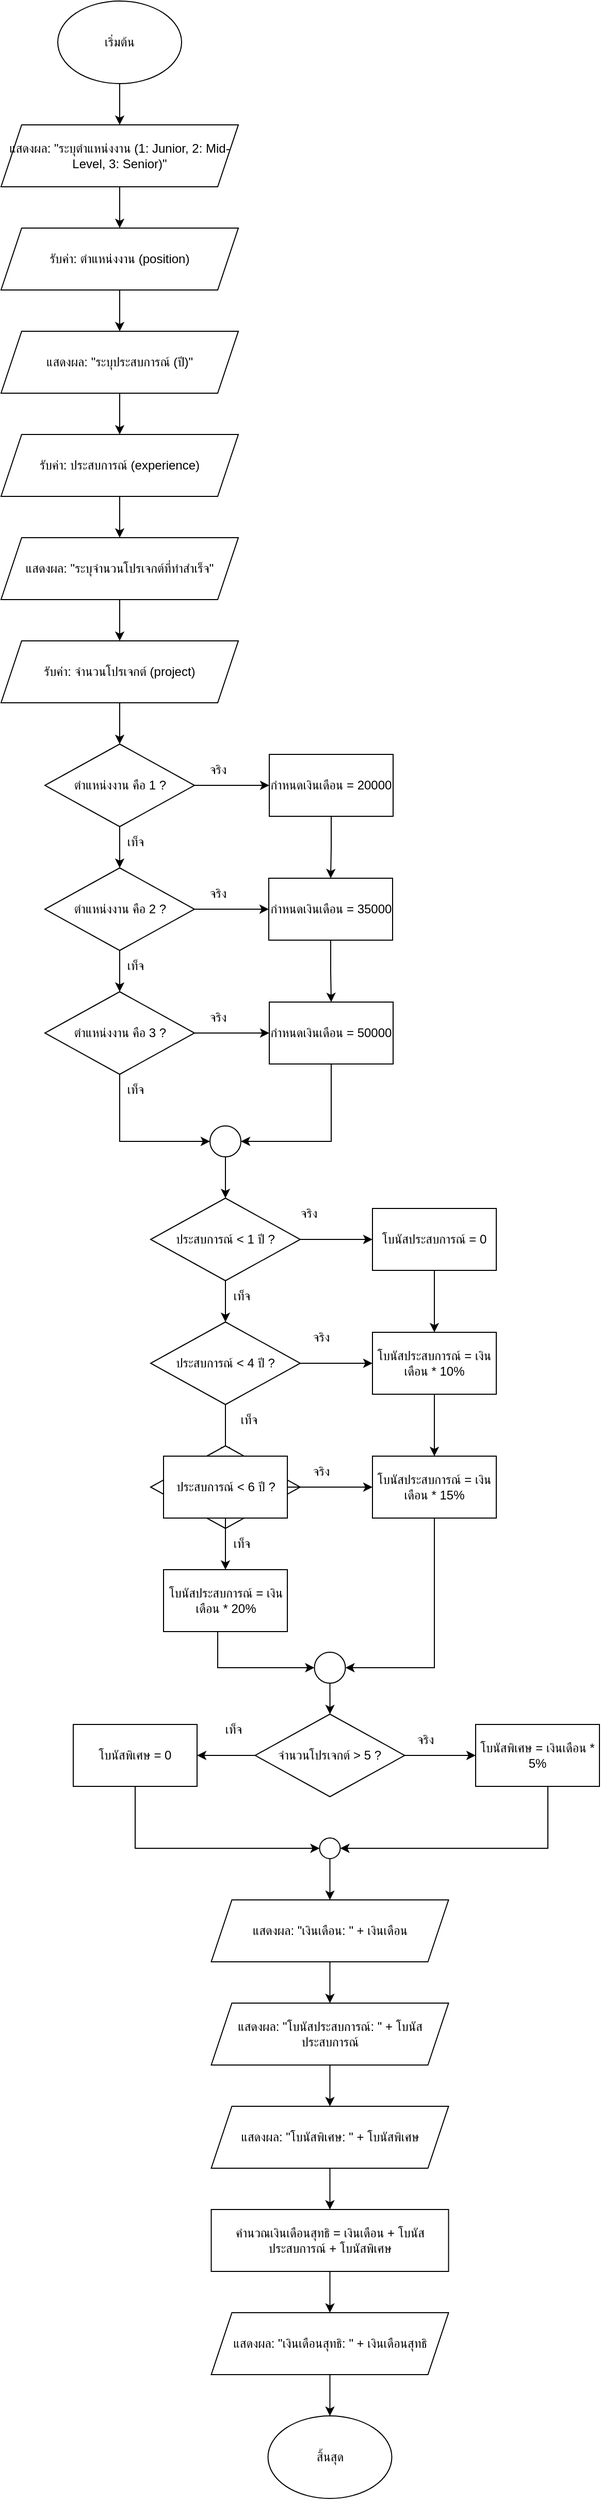 <mxfile version="28.2.5">
  <diagram id="SdoZF-Y5aBl26it-bRjy" name="Page-1">
    <mxGraphModel grid="1" page="1" gridSize="10" guides="1" tooltips="1" connect="1" arrows="1" fold="1" pageScale="1" pageWidth="850" pageHeight="1100" math="0" shadow="0">
      <root>
        <mxCell id="0" />
        <mxCell id="1" parent="0" />
        <mxCell id="2" value="เริ่มต้น" style="ellipse;whiteSpace=wrap;html=1;" vertex="1" parent="1">
          <mxGeometry x="365" y="40" width="120" height="80" as="geometry" />
        </mxCell>
        <mxCell id="3" value="" style="endArrow=classic;html=1;rounded=0;" edge="1" parent="1" source="2">
          <mxGeometry width="50" height="50" relative="1" as="geometry">
            <mxPoint x="425" y="120" as="sourcePoint" />
            <mxPoint x="425" y="160" as="targetPoint" />
          </mxGeometry>
        </mxCell>
        <mxCell id="4" value="แสดงผล: &quot;ระบุตำแหน่งงาน (1: Junior, 2: Mid-Level, 3: Senior)&quot;" style="shape=parallelogram;perimeter=parallelogramPerimeter;whiteSpace=wrap;html=1;fixedSize=1;" vertex="1" parent="1">
          <mxGeometry x="310" y="160" width="230" height="60" as="geometry" />
        </mxCell>
        <mxCell id="5" value="" style="endArrow=classic;html=1;rounded=0;" edge="1" parent="1" source="4">
          <mxGeometry width="50" height="50" relative="1" as="geometry">
            <mxPoint x="425" y="220" as="sourcePoint" />
            <mxPoint x="425" y="260" as="targetPoint" />
          </mxGeometry>
        </mxCell>
        <mxCell id="6" value="รับค่า: ตำแหน่งงาน (position)" style="shape=parallelogram;perimeter=parallelogramPerimeter;whiteSpace=wrap;html=1;fixedSize=1;" vertex="1" parent="1">
          <mxGeometry x="310" y="260" width="230" height="60" as="geometry" />
        </mxCell>
        <mxCell id="7" value="" style="endArrow=classic;html=1;rounded=0;" edge="1" parent="1" source="6">
          <mxGeometry width="50" height="50" relative="1" as="geometry">
            <mxPoint x="425" y="320" as="sourcePoint" />
            <mxPoint x="425" y="360" as="targetPoint" />
          </mxGeometry>
        </mxCell>
        <mxCell id="8" value="แสดงผล: &quot;ระบุประสบการณ์ (ปี)&quot;" style="shape=parallelogram;perimeter=parallelogramPerimeter;whiteSpace=wrap;html=1;fixedSize=1;" vertex="1" parent="1">
          <mxGeometry x="310" y="360" width="230" height="60" as="geometry" />
        </mxCell>
        <mxCell id="9" value="" style="endArrow=classic;html=1;rounded=0;" edge="1" parent="1" source="8">
          <mxGeometry width="50" height="50" relative="1" as="geometry">
            <mxPoint x="425" y="420" as="sourcePoint" />
            <mxPoint x="425" y="460" as="targetPoint" />
          </mxGeometry>
        </mxCell>
        <mxCell id="10" value="รับค่า: ประสบการณ์ (experience)" style="shape=parallelogram;perimeter=parallelogramPerimeter;whiteSpace=wrap;html=1;fixedSize=1;" vertex="1" parent="1">
          <mxGeometry x="310" y="460" width="230" height="60" as="geometry" />
        </mxCell>
        <mxCell id="11" value="" style="endArrow=classic;html=1;rounded=0;" edge="1" parent="1" source="10">
          <mxGeometry width="50" height="50" relative="1" as="geometry">
            <mxPoint x="425" y="520" as="sourcePoint" />
            <mxPoint x="425" y="560" as="targetPoint" />
          </mxGeometry>
        </mxCell>
        <mxCell id="12" value="แสดงผล: &quot;ระบุจำนวนโปรเจกต์ที่ทำสำเร็จ&quot;" style="shape=parallelogram;perimeter=parallelogramPerimeter;whiteSpace=wrap;html=1;fixedSize=1;" vertex="1" parent="1">
          <mxGeometry x="310" y="560" width="230" height="60" as="geometry" />
        </mxCell>
        <mxCell id="13" value="" style="endArrow=classic;html=1;rounded=0;" edge="1" parent="1" source="12">
          <mxGeometry width="50" height="50" relative="1" as="geometry">
            <mxPoint x="425" y="620" as="sourcePoint" />
            <mxPoint x="425" y="660" as="targetPoint" />
          </mxGeometry>
        </mxCell>
        <mxCell id="14" value="รับค่า: จำนวนโปรเจกต์ (project)" style="shape=parallelogram;perimeter=parallelogramPerimeter;whiteSpace=wrap;html=1;fixedSize=1;" vertex="1" parent="1">
          <mxGeometry x="310" y="660" width="230" height="60" as="geometry" />
        </mxCell>
        <mxCell id="15" value="" style="endArrow=classic;html=1;rounded=0;" edge="1" parent="1" source="14">
          <mxGeometry width="50" height="50" relative="1" as="geometry">
            <mxPoint x="425" y="720" as="sourcePoint" />
            <mxPoint x="425" y="760" as="targetPoint" />
          </mxGeometry>
        </mxCell>
        <mxCell id="16" value="ตำแหน่งงาน คือ 1 ?" style="rhombus;whiteSpace=wrap;html=1;" vertex="1" parent="1">
          <mxGeometry x="352.5" y="760" width="145" height="80" as="geometry" />
        </mxCell>
        <mxCell id="17" value="จริง" style="text;html=1;align=center;verticalAlign=middle;resizable=0;points=[];autosize=1;strokeColor=none;fillColor=none;" vertex="1" parent="1">
          <mxGeometry x="500" y="770" width="40" height="30" as="geometry" />
        </mxCell>
        <mxCell id="18" value="เท็จ" style="text;html=1;align=center;verticalAlign=middle;resizable=0;points=[];autosize=1;strokeColor=none;fillColor=none;" vertex="1" parent="1">
          <mxGeometry x="420" y="840" width="40" height="30" as="geometry" />
        </mxCell>
        <mxCell id="ycVLqdOtpeK4hs2hVOBU-87" value="" style="edgeStyle=orthogonalEdgeStyle;rounded=0;orthogonalLoop=1;jettySize=auto;html=1;" edge="1" parent="1" source="19" target="ycVLqdOtpeK4hs2hVOBU-85">
          <mxGeometry relative="1" as="geometry" />
        </mxCell>
        <mxCell id="19" value="กำหนดเงินเดือน = 20000" style="rounded=0;whiteSpace=wrap;html=1;" vertex="1" parent="1">
          <mxGeometry x="570" y="770" width="120" height="60" as="geometry" />
        </mxCell>
        <mxCell id="20" value="" style="endArrow=classic;html=1;rounded=0;" edge="1" parent="1" source="16" target="19">
          <mxGeometry width="50" height="50" relative="1" as="geometry">
            <mxPoint x="497.5" y="800" as="sourcePoint" />
            <mxPoint x="570" y="800" as="targetPoint" />
          </mxGeometry>
        </mxCell>
        <mxCell id="21" value="" style="endArrow=classic;html=1;rounded=0;" edge="1" parent="1" source="16">
          <mxGeometry width="50" height="50" relative="1" as="geometry">
            <mxPoint x="425" y="840" as="sourcePoint" />
            <mxPoint x="425" y="880" as="targetPoint" />
          </mxGeometry>
        </mxCell>
        <mxCell id="22" value="ตำแหน่งงาน คือ 2 ?" style="rhombus;whiteSpace=wrap;html=1;" vertex="1" parent="1">
          <mxGeometry x="352.5" y="880" width="145" height="80" as="geometry" />
        </mxCell>
        <mxCell id="23" value="จริง" style="text;html=1;align=center;verticalAlign=middle;resizable=0;points=[];autosize=1;strokeColor=none;fillColor=none;" vertex="1" parent="1">
          <mxGeometry x="500" y="890" width="40" height="30" as="geometry" />
        </mxCell>
        <mxCell id="24" value="เท็จ" style="text;html=1;align=center;verticalAlign=middle;resizable=0;points=[];autosize=1;strokeColor=none;fillColor=none;" vertex="1" parent="1">
          <mxGeometry x="420" y="960" width="40" height="30" as="geometry" />
        </mxCell>
        <mxCell id="26" value="" style="endArrow=classic;html=1;rounded=0;entryX=0;entryY=0.5;entryDx=0;entryDy=0;" edge="1" parent="1" source="22" target="ycVLqdOtpeK4hs2hVOBU-85">
          <mxGeometry width="50" height="50" relative="1" as="geometry">
            <mxPoint x="497.5" y="920" as="sourcePoint" />
            <mxPoint x="570" y="920" as="targetPoint" />
          </mxGeometry>
        </mxCell>
        <mxCell id="27" value="" style="endArrow=classic;html=1;rounded=0;" edge="1" parent="1" source="22">
          <mxGeometry width="50" height="50" relative="1" as="geometry">
            <mxPoint x="425" y="960" as="sourcePoint" />
            <mxPoint x="425" y="1000" as="targetPoint" />
          </mxGeometry>
        </mxCell>
        <mxCell id="28" value="ตำแหน่งงาน คือ 3 ?" style="rhombus;whiteSpace=wrap;html=1;" vertex="1" parent="1">
          <mxGeometry x="352.5" y="1000" width="145" height="80" as="geometry" />
        </mxCell>
        <mxCell id="29" value="จริง" style="text;html=1;align=center;verticalAlign=middle;resizable=0;points=[];autosize=1;strokeColor=none;fillColor=none;" vertex="1" parent="1">
          <mxGeometry x="500" y="1010" width="40" height="30" as="geometry" />
        </mxCell>
        <mxCell id="30" value="เท็จ" style="text;html=1;align=center;verticalAlign=middle;resizable=0;points=[];autosize=1;strokeColor=none;fillColor=none;" vertex="1" parent="1">
          <mxGeometry x="420" y="1080" width="40" height="30" as="geometry" />
        </mxCell>
        <mxCell id="32" value="" style="endArrow=classic;html=1;rounded=0;entryX=0;entryY=0.5;entryDx=0;entryDy=0;" edge="1" parent="1" source="28" target="ycVLqdOtpeK4hs2hVOBU-86">
          <mxGeometry width="50" height="50" relative="1" as="geometry">
            <mxPoint x="497.5" y="1040" as="sourcePoint" />
            <mxPoint x="570" y="1040" as="targetPoint" />
          </mxGeometry>
        </mxCell>
        <mxCell id="33" value="" style="endArrow=classic;html=1;rounded=0;entryX=0;entryY=0.5;entryDx=0;entryDy=0;" edge="1" parent="1" source="28" target="ycVLqdOtpeK4hs2hVOBU-89">
          <mxGeometry width="50" height="50" relative="1" as="geometry">
            <mxPoint x="425" y="1080" as="sourcePoint" />
            <mxPoint x="425" y="1160" as="targetPoint" />
            <Array as="points">
              <mxPoint x="425" y="1145" />
            </Array>
          </mxGeometry>
        </mxCell>
        <mxCell id="ycVLqdOtpeK4hs2hVOBU-99" value="" style="edgeStyle=orthogonalEdgeStyle;rounded=0;orthogonalLoop=1;jettySize=auto;html=1;" edge="1" parent="1" source="39" target="ycVLqdOtpeK4hs2hVOBU-92">
          <mxGeometry relative="1" as="geometry" />
        </mxCell>
        <mxCell id="39" value="ประสบการณ์ &amp;lt; 1 ปี ?" style="rhombus;whiteSpace=wrap;html=1;" vertex="1" parent="1">
          <mxGeometry x="455" y="1200" width="145" height="80" as="geometry" />
        </mxCell>
        <mxCell id="40" value="จริง" style="text;html=1;align=center;verticalAlign=middle;resizable=0;points=[];autosize=1;strokeColor=none;fillColor=none;" vertex="1" parent="1">
          <mxGeometry x="587.5" y="1200" width="40" height="30" as="geometry" />
        </mxCell>
        <mxCell id="41" value="เท็จ" style="text;html=1;align=center;verticalAlign=middle;resizable=0;points=[];autosize=1;strokeColor=none;fillColor=none;" vertex="1" parent="1">
          <mxGeometry x="522.5" y="1280" width="40" height="30" as="geometry" />
        </mxCell>
        <mxCell id="44" value="" style="endArrow=classic;html=1;rounded=0;" edge="1" parent="1" source="39">
          <mxGeometry width="50" height="50" relative="1" as="geometry">
            <mxPoint x="527.5" y="1280" as="sourcePoint" />
            <mxPoint x="527.5" y="1320" as="targetPoint" />
          </mxGeometry>
        </mxCell>
        <mxCell id="ycVLqdOtpeK4hs2hVOBU-95" value="" style="edgeStyle=orthogonalEdgeStyle;rounded=0;orthogonalLoop=1;jettySize=auto;html=1;" edge="1" parent="1" source="45" target="ycVLqdOtpeK4hs2hVOBU-94">
          <mxGeometry relative="1" as="geometry" />
        </mxCell>
        <mxCell id="ycVLqdOtpeK4hs2hVOBU-98" value="" style="edgeStyle=orthogonalEdgeStyle;rounded=0;orthogonalLoop=1;jettySize=auto;html=1;" edge="1" parent="1" source="45" target="48">
          <mxGeometry relative="1" as="geometry" />
        </mxCell>
        <mxCell id="45" value="ประสบการณ์ &amp;lt; 4 ปี ?" style="rhombus;whiteSpace=wrap;html=1;" vertex="1" parent="1">
          <mxGeometry x="455" y="1320" width="145" height="80" as="geometry" />
        </mxCell>
        <mxCell id="46" value="จริง" style="text;html=1;align=center;verticalAlign=middle;resizable=0;points=[];autosize=1;strokeColor=none;fillColor=none;" vertex="1" parent="1">
          <mxGeometry x="600" y="1320" width="40" height="30" as="geometry" />
        </mxCell>
        <mxCell id="47" value="เท็จ" style="text;html=1;align=center;verticalAlign=middle;resizable=0;points=[];autosize=1;strokeColor=none;fillColor=none;" vertex="1" parent="1">
          <mxGeometry x="530" y="1400" width="40" height="30" as="geometry" />
        </mxCell>
        <mxCell id="ycVLqdOtpeK4hs2hVOBU-101" value="" style="edgeStyle=orthogonalEdgeStyle;rounded=0;orthogonalLoop=1;jettySize=auto;html=1;" edge="1" parent="1" source="48" target="ycVLqdOtpeK4hs2hVOBU-93">
          <mxGeometry relative="1" as="geometry" />
        </mxCell>
        <mxCell id="48" value="โบนัสประสบการณ์ = เงินเดือน * 10%" style="rounded=0;whiteSpace=wrap;html=1;" vertex="1" parent="1">
          <mxGeometry x="670" y="1330" width="120" height="60" as="geometry" />
        </mxCell>
        <mxCell id="51" value="" style="rhombus;whiteSpace=wrap;html=1;" vertex="1" parent="1">
          <mxGeometry x="455" y="1440" width="145" height="80" as="geometry" />
        </mxCell>
        <mxCell id="52" value="จริง" style="text;html=1;align=center;verticalAlign=middle;resizable=0;points=[];autosize=1;strokeColor=none;fillColor=none;" vertex="1" parent="1">
          <mxGeometry x="600" y="1450" width="40" height="30" as="geometry" />
        </mxCell>
        <mxCell id="53" value="เท็จ" style="text;html=1;align=center;verticalAlign=middle;resizable=0;points=[];autosize=1;strokeColor=none;fillColor=none;" vertex="1" parent="1">
          <mxGeometry x="522.5" y="1520" width="40" height="30" as="geometry" />
        </mxCell>
        <mxCell id="ycVLqdOtpeK4hs2hVOBU-105" style="edgeStyle=orthogonalEdgeStyle;rounded=0;orthogonalLoop=1;jettySize=auto;html=1;entryX=0;entryY=0.5;entryDx=0;entryDy=0;" edge="1" parent="1" source="57" target="ycVLqdOtpeK4hs2hVOBU-102">
          <mxGeometry relative="1" as="geometry">
            <Array as="points">
              <mxPoint x="520" y="1655" />
            </Array>
          </mxGeometry>
        </mxCell>
        <mxCell id="57" value="โบนัสประสบการณ์ = เงินเดือน * 20%" style="rounded=0;whiteSpace=wrap;html=1;" vertex="1" parent="1">
          <mxGeometry x="467.5" y="1560" width="120" height="60" as="geometry" />
        </mxCell>
        <mxCell id="ycVLqdOtpeK4hs2hVOBU-107" style="edgeStyle=orthogonalEdgeStyle;rounded=0;orthogonalLoop=1;jettySize=auto;html=1;entryX=1;entryY=0.5;entryDx=0;entryDy=0;" edge="1" parent="1" source="64" target="ycVLqdOtpeK4hs2hVOBU-106">
          <mxGeometry relative="1" as="geometry" />
        </mxCell>
        <mxCell id="64" value="จำนวนโปรเจกต์ &amp;gt; 5 ?" style="rhombus;whiteSpace=wrap;html=1;" vertex="1" parent="1">
          <mxGeometry x="556.25" y="1700" width="145" height="80" as="geometry" />
        </mxCell>
        <mxCell id="65" value="จริง" style="text;html=1;align=center;verticalAlign=middle;resizable=0;points=[];autosize=1;strokeColor=none;fillColor=none;" vertex="1" parent="1">
          <mxGeometry x="701.25" y="1710" width="40" height="30" as="geometry" />
        </mxCell>
        <mxCell id="66" value="เท็จ" style="text;html=1;align=center;verticalAlign=middle;resizable=0;points=[];autosize=1;strokeColor=none;fillColor=none;" vertex="1" parent="1">
          <mxGeometry x="514.5" y="1700" width="40" height="30" as="geometry" />
        </mxCell>
        <mxCell id="ycVLqdOtpeK4hs2hVOBU-109" style="edgeStyle=orthogonalEdgeStyle;rounded=0;orthogonalLoop=1;jettySize=auto;html=1;entryX=1;entryY=0.5;entryDx=0;entryDy=0;" edge="1" parent="1" source="67" target="ycVLqdOtpeK4hs2hVOBU-108">
          <mxGeometry relative="1" as="geometry">
            <Array as="points">
              <mxPoint x="840" y="1830" />
            </Array>
          </mxGeometry>
        </mxCell>
        <mxCell id="67" value="โบนัสพิเศษ = เงินเดือน * 5%" style="rounded=0;whiteSpace=wrap;html=1;" vertex="1" parent="1">
          <mxGeometry x="770" y="1710" width="120" height="60" as="geometry" />
        </mxCell>
        <mxCell id="69" value="" style="endArrow=classic;html=1;rounded=0;" edge="1" parent="1" source="64" target="67">
          <mxGeometry width="50" height="50" relative="1" as="geometry">
            <mxPoint x="701.25" y="1740" as="sourcePoint" />
            <mxPoint x="770" y="1740" as="targetPoint" />
          </mxGeometry>
        </mxCell>
        <mxCell id="75" value="แสดงผล: &quot;เงินเดือน: &quot; + เงินเดือน" style="shape=parallelogram;perimeter=parallelogramPerimeter;whiteSpace=wrap;html=1;fixedSize=1;" vertex="1" parent="1">
          <mxGeometry x="513.75" y="1880" width="230" height="60" as="geometry" />
        </mxCell>
        <mxCell id="76" value="" style="endArrow=classic;html=1;rounded=0;" edge="1" parent="1" source="75">
          <mxGeometry width="50" height="50" relative="1" as="geometry">
            <mxPoint x="628.75" y="1940" as="sourcePoint" />
            <mxPoint x="628.75" y="1980" as="targetPoint" />
          </mxGeometry>
        </mxCell>
        <mxCell id="77" value="แสดงผล: &quot;โบนัสประสบการณ์: &quot; + โบนัสประสบการณ์" style="shape=parallelogram;perimeter=parallelogramPerimeter;whiteSpace=wrap;html=1;fixedSize=1;" vertex="1" parent="1">
          <mxGeometry x="513.75" y="1980" width="230" height="60" as="geometry" />
        </mxCell>
        <mxCell id="78" value="" style="endArrow=classic;html=1;rounded=0;" edge="1" parent="1" source="77">
          <mxGeometry width="50" height="50" relative="1" as="geometry">
            <mxPoint x="628.75" y="2040" as="sourcePoint" />
            <mxPoint x="628.75" y="2080" as="targetPoint" />
          </mxGeometry>
        </mxCell>
        <mxCell id="79" value="แสดงผล: &quot;โบนัสพิเศษ: &quot; + โบนัสพิเศษ" style="shape=parallelogram;perimeter=parallelogramPerimeter;whiteSpace=wrap;html=1;fixedSize=1;" vertex="1" parent="1">
          <mxGeometry x="513.75" y="2080" width="230" height="60" as="geometry" />
        </mxCell>
        <mxCell id="80" value="" style="endArrow=classic;html=1;rounded=0;" edge="1" parent="1" source="79">
          <mxGeometry width="50" height="50" relative="1" as="geometry">
            <mxPoint x="628.75" y="2140" as="sourcePoint" />
            <mxPoint x="628.75" y="2180" as="targetPoint" />
          </mxGeometry>
        </mxCell>
        <mxCell id="81" value="คำนวณเงินเดือนสุทธิ = เงินเดือน + โบนัสประสบการณ์ + โบนัสพิเศษ" style="rounded=0;whiteSpace=wrap;html=1;" vertex="1" parent="1">
          <mxGeometry x="513.75" y="2180" width="230" height="60" as="geometry" />
        </mxCell>
        <mxCell id="82" value="" style="endArrow=classic;html=1;rounded=0;" edge="1" parent="1" source="81">
          <mxGeometry width="50" height="50" relative="1" as="geometry">
            <mxPoint x="628.75" y="2240" as="sourcePoint" />
            <mxPoint x="628.75" y="2280" as="targetPoint" />
          </mxGeometry>
        </mxCell>
        <mxCell id="83" value="แสดงผล: &quot;เงินเดือนสุทธิ: &quot; + เงินเดือนสุทธิ" style="shape=parallelogram;perimeter=parallelogramPerimeter;whiteSpace=wrap;html=1;fixedSize=1;" vertex="1" parent="1">
          <mxGeometry x="513.75" y="2280" width="230" height="60" as="geometry" />
        </mxCell>
        <mxCell id="84" value="" style="endArrow=classic;html=1;rounded=0;" edge="1" parent="1" source="83">
          <mxGeometry width="50" height="50" relative="1" as="geometry">
            <mxPoint x="628.75" y="2340" as="sourcePoint" />
            <mxPoint x="628.75" y="2380" as="targetPoint" />
          </mxGeometry>
        </mxCell>
        <mxCell id="85" value="สิ้นสุด" style="ellipse;whiteSpace=wrap;html=1;" vertex="1" parent="1">
          <mxGeometry x="568.75" y="2380" width="120" height="80" as="geometry" />
        </mxCell>
        <mxCell id="ycVLqdOtpeK4hs2hVOBU-88" value="" style="edgeStyle=orthogonalEdgeStyle;rounded=0;orthogonalLoop=1;jettySize=auto;html=1;" edge="1" parent="1" source="ycVLqdOtpeK4hs2hVOBU-85" target="ycVLqdOtpeK4hs2hVOBU-86">
          <mxGeometry relative="1" as="geometry" />
        </mxCell>
        <mxCell id="ycVLqdOtpeK4hs2hVOBU-85" value="กำหนดเงินเดือน = 35000" style="rounded=0;whiteSpace=wrap;html=1;" vertex="1" parent="1">
          <mxGeometry x="569.5" y="890" width="120" height="60" as="geometry" />
        </mxCell>
        <mxCell id="ycVLqdOtpeK4hs2hVOBU-91" style="edgeStyle=orthogonalEdgeStyle;rounded=0;orthogonalLoop=1;jettySize=auto;html=1;entryX=1;entryY=0.5;entryDx=0;entryDy=0;" edge="1" parent="1" source="ycVLqdOtpeK4hs2hVOBU-86" target="ycVLqdOtpeK4hs2hVOBU-89">
          <mxGeometry relative="1" as="geometry">
            <Array as="points">
              <mxPoint x="630" y="1145" />
            </Array>
          </mxGeometry>
        </mxCell>
        <mxCell id="ycVLqdOtpeK4hs2hVOBU-86" value="กำหนดเงินเดือน = 50000" style="rounded=0;whiteSpace=wrap;html=1;" vertex="1" parent="1">
          <mxGeometry x="570" y="1010" width="120" height="60" as="geometry" />
        </mxCell>
        <mxCell id="ycVLqdOtpeK4hs2hVOBU-90" value="" style="edgeStyle=orthogonalEdgeStyle;rounded=0;orthogonalLoop=1;jettySize=auto;html=1;" edge="1" parent="1" source="ycVLqdOtpeK4hs2hVOBU-89" target="39">
          <mxGeometry relative="1" as="geometry" />
        </mxCell>
        <mxCell id="ycVLqdOtpeK4hs2hVOBU-89" value="" style="ellipse;whiteSpace=wrap;html=1;aspect=fixed;" vertex="1" parent="1">
          <mxGeometry x="512.5" y="1130" width="30" height="30" as="geometry" />
        </mxCell>
        <mxCell id="ycVLqdOtpeK4hs2hVOBU-100" value="" style="edgeStyle=orthogonalEdgeStyle;rounded=0;orthogonalLoop=1;jettySize=auto;html=1;" edge="1" parent="1" source="ycVLqdOtpeK4hs2hVOBU-92" target="48">
          <mxGeometry relative="1" as="geometry" />
        </mxCell>
        <mxCell id="ycVLqdOtpeK4hs2hVOBU-92" value="โบนัสประสบการณ์ = 0" style="rounded=0;whiteSpace=wrap;html=1;" vertex="1" parent="1">
          <mxGeometry x="670" y="1210" width="120" height="60" as="geometry" />
        </mxCell>
        <mxCell id="ycVLqdOtpeK4hs2hVOBU-104" style="edgeStyle=orthogonalEdgeStyle;rounded=0;orthogonalLoop=1;jettySize=auto;html=1;entryX=1;entryY=0.5;entryDx=0;entryDy=0;" edge="1" parent="1" source="ycVLqdOtpeK4hs2hVOBU-93" target="ycVLqdOtpeK4hs2hVOBU-102">
          <mxGeometry relative="1" as="geometry">
            <Array as="points">
              <mxPoint x="730" y="1655" />
            </Array>
          </mxGeometry>
        </mxCell>
        <mxCell id="ycVLqdOtpeK4hs2hVOBU-93" value="โบนัสประสบการณ์ = เงินเดือน * 15%" style="rounded=0;whiteSpace=wrap;html=1;" vertex="1" parent="1">
          <mxGeometry x="670" y="1450" width="120" height="60" as="geometry" />
        </mxCell>
        <mxCell id="ycVLqdOtpeK4hs2hVOBU-96" value="" style="edgeStyle=orthogonalEdgeStyle;rounded=0;orthogonalLoop=1;jettySize=auto;html=1;" edge="1" parent="1" source="ycVLqdOtpeK4hs2hVOBU-94" target="57">
          <mxGeometry relative="1" as="geometry" />
        </mxCell>
        <mxCell id="ycVLqdOtpeK4hs2hVOBU-97" value="" style="edgeStyle=orthogonalEdgeStyle;rounded=0;orthogonalLoop=1;jettySize=auto;html=1;" edge="1" parent="1" source="ycVLqdOtpeK4hs2hVOBU-94" target="ycVLqdOtpeK4hs2hVOBU-93">
          <mxGeometry relative="1" as="geometry" />
        </mxCell>
        <mxCell id="ycVLqdOtpeK4hs2hVOBU-94" value="ประสบการณ์ &amp;lt; 6 ปี ?" style="rounded=0;whiteSpace=wrap;html=1;" vertex="1" parent="1">
          <mxGeometry x="467.5" y="1450" width="120" height="60" as="geometry" />
        </mxCell>
        <mxCell id="ycVLqdOtpeK4hs2hVOBU-103" value="" style="edgeStyle=orthogonalEdgeStyle;rounded=0;orthogonalLoop=1;jettySize=auto;html=1;" edge="1" parent="1" source="ycVLqdOtpeK4hs2hVOBU-102" target="64">
          <mxGeometry relative="1" as="geometry" />
        </mxCell>
        <mxCell id="ycVLqdOtpeK4hs2hVOBU-102" value="" style="ellipse;whiteSpace=wrap;html=1;aspect=fixed;" vertex="1" parent="1">
          <mxGeometry x="613.75" y="1640" width="30" height="30" as="geometry" />
        </mxCell>
        <mxCell id="ycVLqdOtpeK4hs2hVOBU-110" style="edgeStyle=orthogonalEdgeStyle;rounded=0;orthogonalLoop=1;jettySize=auto;html=1;entryX=0;entryY=0.5;entryDx=0;entryDy=0;" edge="1" parent="1" source="ycVLqdOtpeK4hs2hVOBU-106" target="ycVLqdOtpeK4hs2hVOBU-108">
          <mxGeometry relative="1" as="geometry">
            <Array as="points">
              <mxPoint x="440" y="1830" />
            </Array>
          </mxGeometry>
        </mxCell>
        <mxCell id="ycVLqdOtpeK4hs2hVOBU-106" value="โบนัสพิเศษ = 0" style="rounded=0;whiteSpace=wrap;html=1;" vertex="1" parent="1">
          <mxGeometry x="380" y="1710" width="120" height="60" as="geometry" />
        </mxCell>
        <mxCell id="ycVLqdOtpeK4hs2hVOBU-111" value="" style="edgeStyle=orthogonalEdgeStyle;rounded=0;orthogonalLoop=1;jettySize=auto;html=1;" edge="1" parent="1" source="ycVLqdOtpeK4hs2hVOBU-108" target="75">
          <mxGeometry relative="1" as="geometry" />
        </mxCell>
        <mxCell id="ycVLqdOtpeK4hs2hVOBU-108" value="" style="ellipse;whiteSpace=wrap;html=1;aspect=fixed;" vertex="1" parent="1">
          <mxGeometry x="618.75" y="1820" width="20" height="20" as="geometry" />
        </mxCell>
      </root>
    </mxGraphModel>
  </diagram>
</mxfile>
